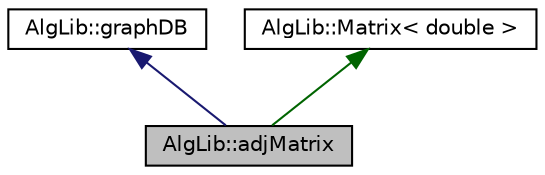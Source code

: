 digraph "AlgLib::adjMatrix"
{
  edge [fontname="Helvetica",fontsize="10",labelfontname="Helvetica",labelfontsize="10"];
  node [fontname="Helvetica",fontsize="10",shape=record];
  Node1 [label="AlgLib::adjMatrix",height=0.2,width=0.4,color="black", fillcolor="grey75", style="filled", fontcolor="black"];
  Node2 -> Node1 [dir="back",color="midnightblue",fontsize="10",style="solid",fontname="Helvetica"];
  Node2 [label="AlgLib::graphDB",height=0.2,width=0.4,color="black", fillcolor="white", style="filled",URL="$class_alg_lib_1_1graph_d_b.html"];
  Node3 -> Node1 [dir="back",color="darkgreen",fontsize="10",style="solid",fontname="Helvetica"];
  Node3 [label="AlgLib::Matrix\< double \>",height=0.2,width=0.4,color="black", fillcolor="white", style="filled",URL="$class_alg_lib_1_1_matrix.html"];
}
